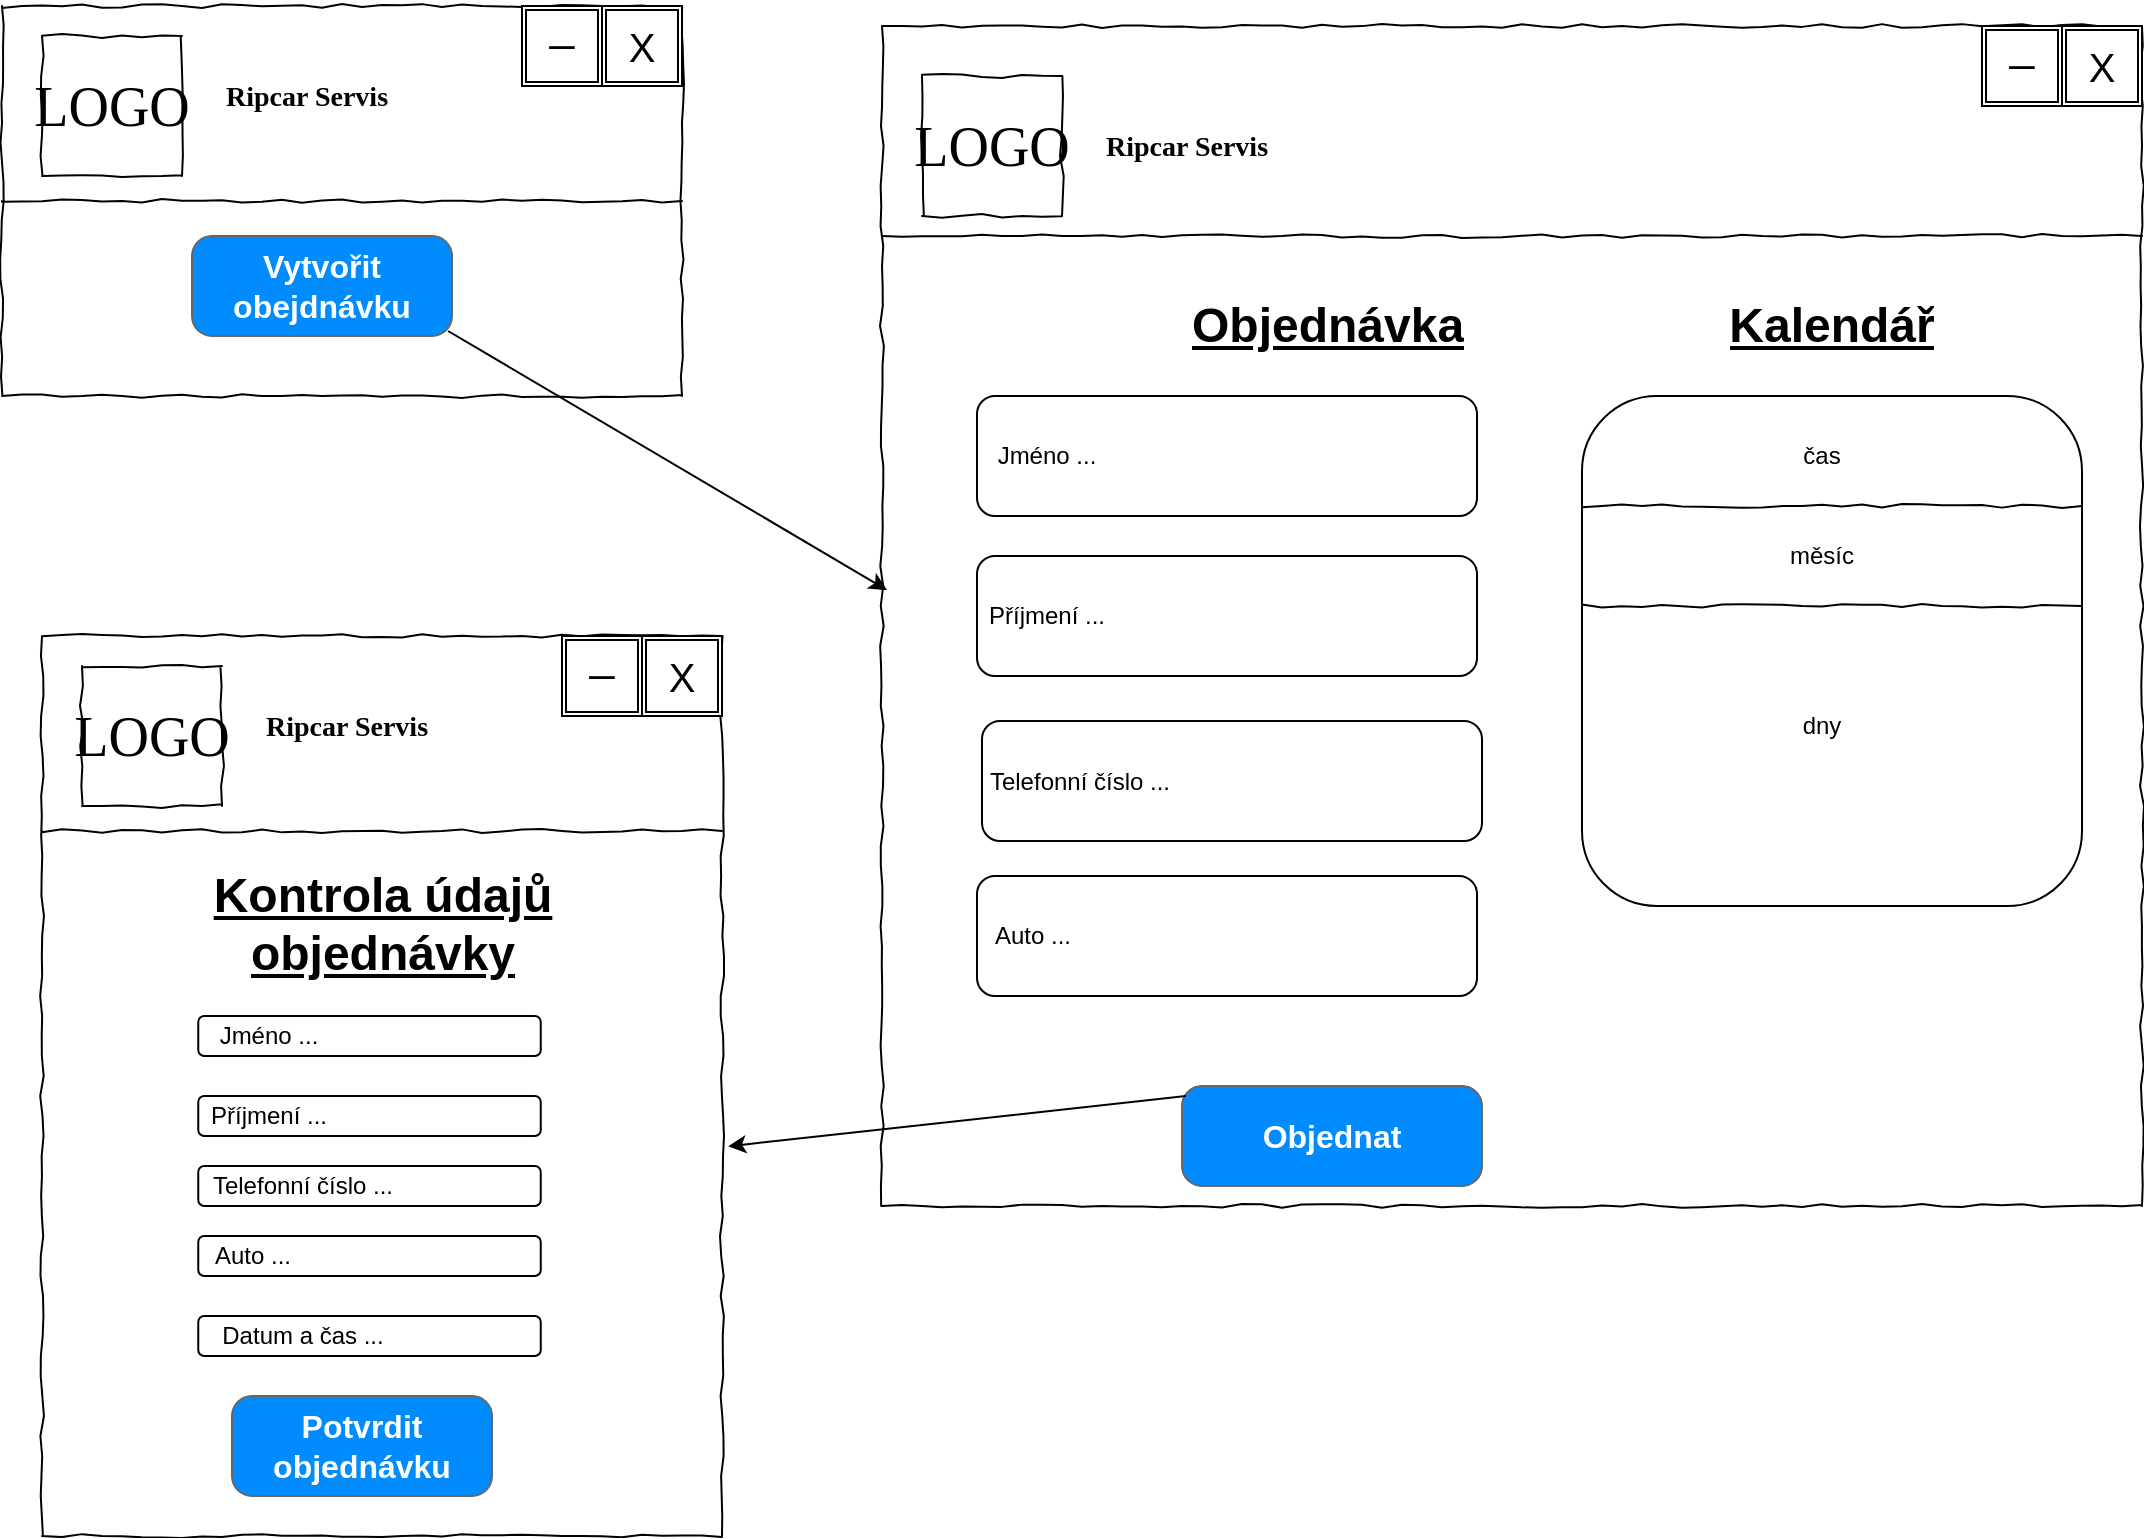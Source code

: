 <mxfile version="14.3.2" type="device"><diagram name="Page-1" id="03018318-947c-dd8e-b7a3-06fadd420f32"><mxGraphModel dx="1662" dy="762" grid="1" gridSize="10" guides="1" tooltips="1" connect="1" arrows="1" fold="1" page="1" pageScale="1" pageWidth="1100" pageHeight="850" background="#ffffff" math="0" shadow="0"><root><mxCell id="0"/><mxCell id="1" parent="0"/><mxCell id="677b7b8949515195-1" value="" style="whiteSpace=wrap;html=1;rounded=0;shadow=0;labelBackgroundColor=none;strokeColor=#000000;strokeWidth=1;fillColor=none;fontFamily=Verdana;fontSize=12;fontColor=#000000;align=center;comic=1;" parent="1" vertex="1"><mxGeometry x="450" y="15" width="630" height="590" as="geometry"/></mxCell><mxCell id="677b7b8949515195-2" value="LOGO" style="whiteSpace=wrap;html=1;rounded=0;shadow=0;labelBackgroundColor=none;strokeWidth=1;fontFamily=Verdana;fontSize=28;align=center;comic=1;" parent="1" vertex="1"><mxGeometry x="470" y="40" width="70" height="70" as="geometry"/></mxCell><mxCell id="677b7b8949515195-9" value="" style="line;strokeWidth=1;html=1;rounded=0;shadow=0;labelBackgroundColor=none;fillColor=none;fontFamily=Verdana;fontSize=14;fontColor=#000000;align=center;comic=1;" parent="1" vertex="1"><mxGeometry x="450" y="115" width="630" height="10" as="geometry"/></mxCell><mxCell id="Qbm0pVkTyR5KAtM9vbQ4-1" value="Ripcar Servis" style="text;html=1;points=[];align=left;verticalAlign=top;spacingTop=-4;fontSize=14;fontFamily=Verdana;fontStyle=1" parent="1" vertex="1"><mxGeometry x="560" y="65" width="100" height="20" as="geometry"/></mxCell><mxCell id="Qbm0pVkTyR5KAtM9vbQ4-2" value="" style="rounded=1;whiteSpace=wrap;html=1;" parent="1" vertex="1"><mxGeometry x="497.5" y="200" width="250" height="60" as="geometry"/></mxCell><mxCell id="Qbm0pVkTyR5KAtM9vbQ4-4" value="" style="rounded=1;whiteSpace=wrap;html=1;" parent="1" vertex="1"><mxGeometry x="497.5" y="280" width="250" height="60" as="geometry"/></mxCell><mxCell id="Qbm0pVkTyR5KAtM9vbQ4-5" value="" style="rounded=1;whiteSpace=wrap;html=1;" parent="1" vertex="1"><mxGeometry x="500" y="362.5" width="250" height="60" as="geometry"/></mxCell><mxCell id="Qbm0pVkTyR5KAtM9vbQ4-7" value="&lt;h1&gt;Objednávka&lt;/h1&gt;" style="text;html=1;spacing=5;spacingTop=-20;whiteSpace=wrap;overflow=hidden;rounded=0;shadow=0;sketch=0;glass=0;fontStyle=5" parent="1" vertex="1"><mxGeometry x="600" y="145" width="150" height="40" as="geometry"/></mxCell><mxCell id="Qbm0pVkTyR5KAtM9vbQ4-8" value="Jméno ..." style="text;html=1;strokeColor=none;fillColor=none;align=center;verticalAlign=middle;whiteSpace=wrap;rounded=0;shadow=0;glass=0;sketch=0;" parent="1" vertex="1"><mxGeometry x="490" y="220" width="85" height="20" as="geometry"/></mxCell><mxCell id="Qbm0pVkTyR5KAtM9vbQ4-9" value="Příjmení ..." style="text;html=1;strokeColor=none;fillColor=none;align=center;verticalAlign=middle;whiteSpace=wrap;rounded=0;shadow=0;glass=0;sketch=0;" parent="1" vertex="1"><mxGeometry x="475" y="300" width="115" height="20" as="geometry"/></mxCell><mxCell id="Qbm0pVkTyR5KAtM9vbQ4-10" value="Telefonní číslo ..." style="text;html=1;strokeColor=none;fillColor=none;align=center;verticalAlign=middle;whiteSpace=wrap;rounded=0;shadow=0;glass=0;sketch=0;" parent="1" vertex="1"><mxGeometry x="500" y="382.5" width="97.5" height="20" as="geometry"/></mxCell><mxCell id="Qbm0pVkTyR5KAtM9vbQ4-11" value="" style="strokeWidth=1;shadow=0;dashed=0;align=center;html=1;shape=mxgraph.mockup.buttons.multiButton;fillColor=#008cff;strokeColor=#666666;mainText=;subText=;rounded=0;glass=0;sketch=0;" parent="1" vertex="1"><mxGeometry x="600" y="545" width="150" height="50" as="geometry"/></mxCell><mxCell id="Qbm0pVkTyR5KAtM9vbQ4-12" value="Objednat" style="strokeWidth=1;shadow=0;dashed=0;align=center;html=1;shape=mxgraph.mockup.anchor;fontSize=16;fontColor=#ffffff;fontStyle=1;whiteSpace=wrap;" parent="Qbm0pVkTyR5KAtM9vbQ4-11" vertex="1"><mxGeometry y="15" width="150" height="20" as="geometry"/></mxCell><mxCell id="Qbm0pVkTyR5KAtM9vbQ4-13" value="" style="strokeWidth=1;shadow=0;dashed=0;align=center;html=1;shape=mxgraph.mockup.anchor;fontSize=12;fontColor=#ffffff;fontStyle=1;whiteSpace=wrap;" parent="Qbm0pVkTyR5KAtM9vbQ4-11" vertex="1"><mxGeometry y="30" width="150" height="10" as="geometry"/></mxCell><mxCell id="Qbm0pVkTyR5KAtM9vbQ4-18" value="" style="shape=ext;double=1;rounded=0;whiteSpace=wrap;html=1;shadow=0;glass=0;sketch=0;gradientColor=none;fillColor=#FFFFFF;" parent="1" vertex="1"><mxGeometry x="1040" y="15" width="40" height="40" as="geometry"/></mxCell><mxCell id="Qbm0pVkTyR5KAtM9vbQ4-19" value="" style="shape=ext;double=1;rounded=0;whiteSpace=wrap;html=1;shadow=0;glass=0;sketch=0;gradientColor=none;fillColor=#FFFFFF;" parent="1" vertex="1"><mxGeometry x="1000" y="15" width="40" height="40" as="geometry"/></mxCell><mxCell id="Qbm0pVkTyR5KAtM9vbQ4-22" value="&lt;font style=&quot;font-size: 20px&quot;&gt;X&lt;/font&gt;" style="text;html=1;strokeColor=none;fillColor=none;align=center;verticalAlign=middle;whiteSpace=wrap;rounded=0;shadow=0;glass=0;sketch=0;" parent="1" vertex="1"><mxGeometry x="1040" y="25" width="40" height="20" as="geometry"/></mxCell><mxCell id="Qbm0pVkTyR5KAtM9vbQ4-23" value="&lt;span style=&quot;font-size: 22px&quot;&gt;_&lt;/span&gt;" style="text;html=1;strokeColor=none;fillColor=none;align=center;verticalAlign=middle;whiteSpace=wrap;rounded=0;shadow=0;glass=0;sketch=0;" parent="1" vertex="1"><mxGeometry x="1000" y="15" width="40" height="20" as="geometry"/></mxCell><mxCell id="ugkhY1XoxlRKEo9JxrPo-2" style="edgeStyle=orthogonalEdgeStyle;rounded=0;orthogonalLoop=1;jettySize=auto;html=1;exitX=0.5;exitY=1;exitDx=0;exitDy=0;" parent="1" source="677b7b8949515195-1" target="677b7b8949515195-1" edge="1"><mxGeometry relative="1" as="geometry"/></mxCell><mxCell id="ugkhY1XoxlRKEo9JxrPo-3" value="" style="rounded=1;whiteSpace=wrap;html=1;" parent="1" vertex="1"><mxGeometry x="497.5" y="440" width="250" height="60" as="geometry"/></mxCell><mxCell id="ugkhY1XoxlRKEo9JxrPo-4" value="Auto ..." style="text;html=1;strokeColor=none;fillColor=none;align=center;verticalAlign=middle;whiteSpace=wrap;rounded=0;shadow=0;glass=0;sketch=0;" parent="1" vertex="1"><mxGeometry x="482.5" y="460" width="85" height="20" as="geometry"/></mxCell><mxCell id="ugkhY1XoxlRKEo9JxrPo-9" value="" style="whiteSpace=wrap;html=1;rounded=0;shadow=0;labelBackgroundColor=none;strokeColor=#000000;strokeWidth=1;fillColor=none;fontFamily=Verdana;fontSize=12;fontColor=#000000;align=center;comic=1;" parent="1" vertex="1"><mxGeometry x="10" y="5" width="340" height="195" as="geometry"/></mxCell><mxCell id="ugkhY1XoxlRKEo9JxrPo-10" value="LOGO" style="whiteSpace=wrap;html=1;rounded=0;shadow=0;labelBackgroundColor=none;strokeWidth=1;fontFamily=Verdana;fontSize=28;align=center;comic=1;" parent="1" vertex="1"><mxGeometry x="30" y="20" width="70" height="70" as="geometry"/></mxCell><mxCell id="ugkhY1XoxlRKEo9JxrPo-11" value="Ripcar Servis" style="text;html=1;points=[];align=left;verticalAlign=top;spacingTop=-4;fontSize=14;fontFamily=Verdana;fontStyle=1" parent="1" vertex="1"><mxGeometry x="120" y="40" width="100" height="20" as="geometry"/></mxCell><mxCell id="ugkhY1XoxlRKEo9JxrPo-12" value="" style="shape=ext;double=1;rounded=0;whiteSpace=wrap;html=1;shadow=0;glass=0;sketch=0;gradientColor=none;fillColor=#FFFFFF;" parent="1" vertex="1"><mxGeometry x="310" y="5" width="40" height="40" as="geometry"/></mxCell><mxCell id="ugkhY1XoxlRKEo9JxrPo-13" value="" style="shape=ext;double=1;rounded=0;whiteSpace=wrap;html=1;shadow=0;glass=0;sketch=0;gradientColor=none;fillColor=#FFFFFF;" parent="1" vertex="1"><mxGeometry x="270" y="5" width="40" height="40" as="geometry"/></mxCell><mxCell id="ugkhY1XoxlRKEo9JxrPo-14" value="&lt;font style=&quot;font-size: 20px&quot;&gt;X&lt;/font&gt;" style="text;html=1;strokeColor=none;fillColor=none;align=center;verticalAlign=middle;whiteSpace=wrap;rounded=0;shadow=0;glass=0;sketch=0;" parent="1" vertex="1"><mxGeometry x="310" y="15" width="40" height="20" as="geometry"/></mxCell><mxCell id="ugkhY1XoxlRKEo9JxrPo-15" value="&lt;span style=&quot;font-size: 22px&quot;&gt;_&lt;/span&gt;" style="text;html=1;strokeColor=none;fillColor=none;align=center;verticalAlign=middle;whiteSpace=wrap;rounded=0;shadow=0;glass=0;sketch=0;" parent="1" vertex="1"><mxGeometry x="270" y="5" width="40" height="20" as="geometry"/></mxCell><mxCell id="ugkhY1XoxlRKEo9JxrPo-16" value="" style="line;strokeWidth=1;html=1;rounded=0;shadow=0;labelBackgroundColor=none;fillColor=none;fontFamily=Verdana;fontSize=14;fontColor=#000000;align=center;comic=1;" parent="1" vertex="1"><mxGeometry x="10" y="97.5" width="340" height="10" as="geometry"/></mxCell><mxCell id="ugkhY1XoxlRKEo9JxrPo-17" value="" style="strokeWidth=1;shadow=0;dashed=0;align=center;html=1;shape=mxgraph.mockup.buttons.multiButton;fillColor=#008cff;strokeColor=#666666;mainText=;subText=;rounded=0;glass=0;sketch=0;" parent="1" vertex="1"><mxGeometry x="105" y="120" width="130" height="50" as="geometry"/></mxCell><mxCell id="ugkhY1XoxlRKEo9JxrPo-18" value="Vytvořit obejdnávku" style="strokeWidth=1;shadow=0;dashed=0;align=center;html=1;shape=mxgraph.mockup.anchor;fontSize=16;fontColor=#ffffff;fontStyle=1;whiteSpace=wrap;" parent="ugkhY1XoxlRKEo9JxrPo-17" vertex="1"><mxGeometry y="15" width="130" height="20" as="geometry"/></mxCell><mxCell id="ugkhY1XoxlRKEo9JxrPo-19" value="" style="strokeWidth=1;shadow=0;dashed=0;align=center;html=1;shape=mxgraph.mockup.anchor;fontSize=12;fontColor=#ffffff;fontStyle=1;whiteSpace=wrap;" parent="ugkhY1XoxlRKEo9JxrPo-17" vertex="1"><mxGeometry y="30" width="130" height="10" as="geometry"/></mxCell><mxCell id="ugkhY1XoxlRKEo9JxrPo-25" value="" style="endArrow=classic;html=1;entryX=0.004;entryY=0.478;entryDx=0;entryDy=0;entryPerimeter=0;exitX=0.985;exitY=0.95;exitDx=0;exitDy=0;exitPerimeter=0;" parent="1" source="ugkhY1XoxlRKEo9JxrPo-17" target="677b7b8949515195-1" edge="1"><mxGeometry width="50" height="50" relative="1" as="geometry"><mxPoint x="260" y="260" as="sourcePoint"/><mxPoint x="380" y="400" as="targetPoint"/></mxGeometry></mxCell><mxCell id="ugkhY1XoxlRKEo9JxrPo-26" value="" style="endArrow=classic;html=1;exitX=0.013;exitY=0.1;exitDx=0;exitDy=0;exitPerimeter=0;entryX=1.009;entryY=0.567;entryDx=0;entryDy=0;entryPerimeter=0;" parent="1" source="Qbm0pVkTyR5KAtM9vbQ4-11" target="ugkhY1XoxlRKEo9JxrPo-27" edge="1"><mxGeometry width="50" height="50" relative="1" as="geometry"><mxPoint x="440" y="630" as="sourcePoint"/><mxPoint x="410" y="630" as="targetPoint"/></mxGeometry></mxCell><mxCell id="ugkhY1XoxlRKEo9JxrPo-27" value="" style="whiteSpace=wrap;html=1;rounded=0;shadow=0;labelBackgroundColor=none;strokeColor=#000000;strokeWidth=1;fillColor=none;fontFamily=Verdana;fontSize=12;fontColor=#000000;align=center;comic=1;" parent="1" vertex="1"><mxGeometry x="30" y="320" width="340" height="450" as="geometry"/></mxCell><mxCell id="ugkhY1XoxlRKEo9JxrPo-28" value="LOGO" style="whiteSpace=wrap;html=1;rounded=0;shadow=0;labelBackgroundColor=none;strokeWidth=1;fontFamily=Verdana;fontSize=28;align=center;comic=1;" parent="1" vertex="1"><mxGeometry x="50" y="335" width="70" height="70" as="geometry"/></mxCell><mxCell id="ugkhY1XoxlRKEo9JxrPo-29" value="Ripcar Servis" style="text;html=1;points=[];align=left;verticalAlign=top;spacingTop=-4;fontSize=14;fontFamily=Verdana;fontStyle=1" parent="1" vertex="1"><mxGeometry x="140" y="355" width="100" height="20" as="geometry"/></mxCell><mxCell id="ugkhY1XoxlRKEo9JxrPo-30" value="" style="shape=ext;double=1;rounded=0;whiteSpace=wrap;html=1;shadow=0;glass=0;sketch=0;gradientColor=none;fillColor=#FFFFFF;" parent="1" vertex="1"><mxGeometry x="330" y="320" width="40" height="40" as="geometry"/></mxCell><mxCell id="ugkhY1XoxlRKEo9JxrPo-31" value="" style="shape=ext;double=1;rounded=0;whiteSpace=wrap;html=1;shadow=0;glass=0;sketch=0;gradientColor=none;fillColor=#FFFFFF;" parent="1" vertex="1"><mxGeometry x="290" y="320" width="40" height="40" as="geometry"/></mxCell><mxCell id="ugkhY1XoxlRKEo9JxrPo-32" value="&lt;font style=&quot;font-size: 20px&quot;&gt;X&lt;/font&gt;" style="text;html=1;strokeColor=none;fillColor=none;align=center;verticalAlign=middle;whiteSpace=wrap;rounded=0;shadow=0;glass=0;sketch=0;" parent="1" vertex="1"><mxGeometry x="330" y="330" width="40" height="20" as="geometry"/></mxCell><mxCell id="ugkhY1XoxlRKEo9JxrPo-33" value="&lt;span style=&quot;font-size: 22px&quot;&gt;_&lt;/span&gt;" style="text;html=1;strokeColor=none;fillColor=none;align=center;verticalAlign=middle;whiteSpace=wrap;rounded=0;shadow=0;glass=0;sketch=0;" parent="1" vertex="1"><mxGeometry x="290" y="320" width="40" height="20" as="geometry"/></mxCell><mxCell id="ugkhY1XoxlRKEo9JxrPo-34" value="" style="line;strokeWidth=1;html=1;rounded=0;shadow=0;labelBackgroundColor=none;fillColor=none;fontFamily=Verdana;fontSize=14;fontColor=#000000;align=center;comic=1;" parent="1" vertex="1"><mxGeometry x="30" y="412.5" width="340" height="10" as="geometry"/></mxCell><mxCell id="ugkhY1XoxlRKEo9JxrPo-35" value="" style="strokeWidth=1;shadow=0;dashed=0;align=center;html=1;shape=mxgraph.mockup.buttons.multiButton;fillColor=#008cff;strokeColor=#666666;mainText=;subText=;rounded=0;glass=0;sketch=0;" parent="1" vertex="1"><mxGeometry x="125" y="700" width="130" height="50" as="geometry"/></mxCell><mxCell id="ugkhY1XoxlRKEo9JxrPo-36" value="Potvrdit objednávku" style="strokeWidth=1;shadow=0;dashed=0;align=center;html=1;shape=mxgraph.mockup.anchor;fontSize=16;fontColor=#ffffff;fontStyle=1;whiteSpace=wrap;" parent="ugkhY1XoxlRKEo9JxrPo-35" vertex="1"><mxGeometry y="15" width="130" height="20" as="geometry"/></mxCell><mxCell id="ugkhY1XoxlRKEo9JxrPo-37" value="" style="strokeWidth=1;shadow=0;dashed=0;align=center;html=1;shape=mxgraph.mockup.anchor;fontSize=12;fontColor=#ffffff;fontStyle=1;whiteSpace=wrap;" parent="ugkhY1XoxlRKEo9JxrPo-35" vertex="1"><mxGeometry y="30" width="130" height="10" as="geometry"/></mxCell><mxCell id="ugkhY1XoxlRKEo9JxrPo-38" value="&lt;h1&gt;Kontrola údajů objednávky&lt;/h1&gt;" style="text;html=1;spacing=5;spacingTop=-20;whiteSpace=wrap;overflow=hidden;rounded=0;shadow=0;sketch=0;glass=0;fontStyle=5;align=center;" parent="1" vertex="1"><mxGeometry x="102.5" y="430" width="195" height="70" as="geometry"/></mxCell><mxCell id="ugkhY1XoxlRKEo9JxrPo-40" value="" style="rounded=1;whiteSpace=wrap;html=1;" parent="1" vertex="1"><mxGeometry x="108.13" y="510" width="171.25" height="20" as="geometry"/></mxCell><mxCell id="ugkhY1XoxlRKEo9JxrPo-41" value="Jméno ..." style="text;html=1;strokeColor=none;fillColor=none;align=center;verticalAlign=middle;whiteSpace=wrap;rounded=0;shadow=0;glass=0;sketch=0;" parent="1" vertex="1"><mxGeometry x="100.63" y="510" width="85" height="20" as="geometry"/></mxCell><mxCell id="ugkhY1XoxlRKEo9JxrPo-42" value="" style="rounded=1;whiteSpace=wrap;html=1;" parent="1" vertex="1"><mxGeometry x="108.13" y="550" width="171.25" height="20" as="geometry"/></mxCell><mxCell id="ugkhY1XoxlRKEo9JxrPo-43" value="Příjmení ..." style="text;html=1;strokeColor=none;fillColor=none;align=center;verticalAlign=middle;whiteSpace=wrap;rounded=0;shadow=0;glass=0;sketch=0;" parent="1" vertex="1"><mxGeometry x="100.63" y="550" width="85" height="20" as="geometry"/></mxCell><mxCell id="ugkhY1XoxlRKEo9JxrPo-44" value="" style="rounded=1;whiteSpace=wrap;html=1;" parent="1" vertex="1"><mxGeometry x="108.13" y="585" width="171.25" height="20" as="geometry"/></mxCell><mxCell id="ugkhY1XoxlRKEo9JxrPo-45" value="Telefonní číslo ..." style="text;html=1;strokeColor=none;fillColor=none;align=center;verticalAlign=middle;whiteSpace=wrap;rounded=0;shadow=0;glass=0;sketch=0;" parent="1" vertex="1"><mxGeometry x="100.63" y="585" width="119.37" height="20" as="geometry"/></mxCell><mxCell id="ugkhY1XoxlRKEo9JxrPo-46" value="" style="rounded=1;whiteSpace=wrap;html=1;" parent="1" vertex="1"><mxGeometry x="108.13" y="620" width="171.25" height="20" as="geometry"/></mxCell><mxCell id="ugkhY1XoxlRKEo9JxrPo-47" value="Auto ..." style="text;html=1;strokeColor=none;fillColor=none;align=center;verticalAlign=middle;whiteSpace=wrap;rounded=0;shadow=0;glass=0;sketch=0;" parent="1" vertex="1"><mxGeometry x="92.5" y="620" width="85" height="20" as="geometry"/></mxCell><mxCell id="xbyKs8DgqBf7HjktSU-s-1" value="" style="rounded=1;whiteSpace=wrap;html=1;" vertex="1" parent="1"><mxGeometry x="800" y="200" width="250" height="255" as="geometry"/></mxCell><mxCell id="xbyKs8DgqBf7HjktSU-s-2" value="&lt;h1&gt;Kalendář&lt;/h1&gt;" style="text;html=1;spacing=5;spacingTop=-20;whiteSpace=wrap;overflow=hidden;rounded=0;shadow=0;sketch=0;glass=0;fontStyle=5;align=center;" vertex="1" parent="1"><mxGeometry x="850" y="145" width="150" height="40" as="geometry"/></mxCell><mxCell id="xbyKs8DgqBf7HjktSU-s-3" value="čas" style="text;html=1;strokeColor=none;fillColor=none;align=center;verticalAlign=middle;whiteSpace=wrap;rounded=0;" vertex="1" parent="1"><mxGeometry x="900" y="220" width="40" height="20" as="geometry"/></mxCell><mxCell id="xbyKs8DgqBf7HjktSU-s-4" value="" style="line;strokeWidth=1;html=1;rounded=0;shadow=0;labelBackgroundColor=none;fillColor=none;fontFamily=Verdana;fontSize=14;fontColor=#000000;align=center;comic=1;" vertex="1" parent="1"><mxGeometry x="800" y="250" width="250" height="10" as="geometry"/></mxCell><mxCell id="xbyKs8DgqBf7HjktSU-s-5" value="" style="line;strokeWidth=1;html=1;rounded=0;shadow=0;labelBackgroundColor=none;fillColor=none;fontFamily=Verdana;fontSize=14;fontColor=#000000;align=center;comic=1;" vertex="1" parent="1"><mxGeometry x="800" y="300" width="250" height="10" as="geometry"/></mxCell><mxCell id="xbyKs8DgqBf7HjktSU-s-7" value="měsíc" style="text;html=1;strokeColor=none;fillColor=none;align=center;verticalAlign=middle;whiteSpace=wrap;rounded=0;" vertex="1" parent="1"><mxGeometry x="900" y="270" width="40" height="20" as="geometry"/></mxCell><mxCell id="xbyKs8DgqBf7HjktSU-s-8" value="dny" style="text;html=1;strokeColor=none;fillColor=none;align=center;verticalAlign=middle;whiteSpace=wrap;rounded=0;" vertex="1" parent="1"><mxGeometry x="900" y="355" width="40" height="20" as="geometry"/></mxCell><mxCell id="xbyKs8DgqBf7HjktSU-s-9" value="" style="rounded=1;whiteSpace=wrap;html=1;" vertex="1" parent="1"><mxGeometry x="108.13" y="660" width="171.25" height="20" as="geometry"/></mxCell><mxCell id="xbyKs8DgqBf7HjktSU-s-10" value="Datum a čas ..." style="text;html=1;strokeColor=none;fillColor=none;align=center;verticalAlign=middle;whiteSpace=wrap;rounded=0;shadow=0;glass=0;sketch=0;" vertex="1" parent="1"><mxGeometry x="117.82" y="660" width="85" height="20" as="geometry"/></mxCell></root></mxGraphModel></diagram></mxfile>